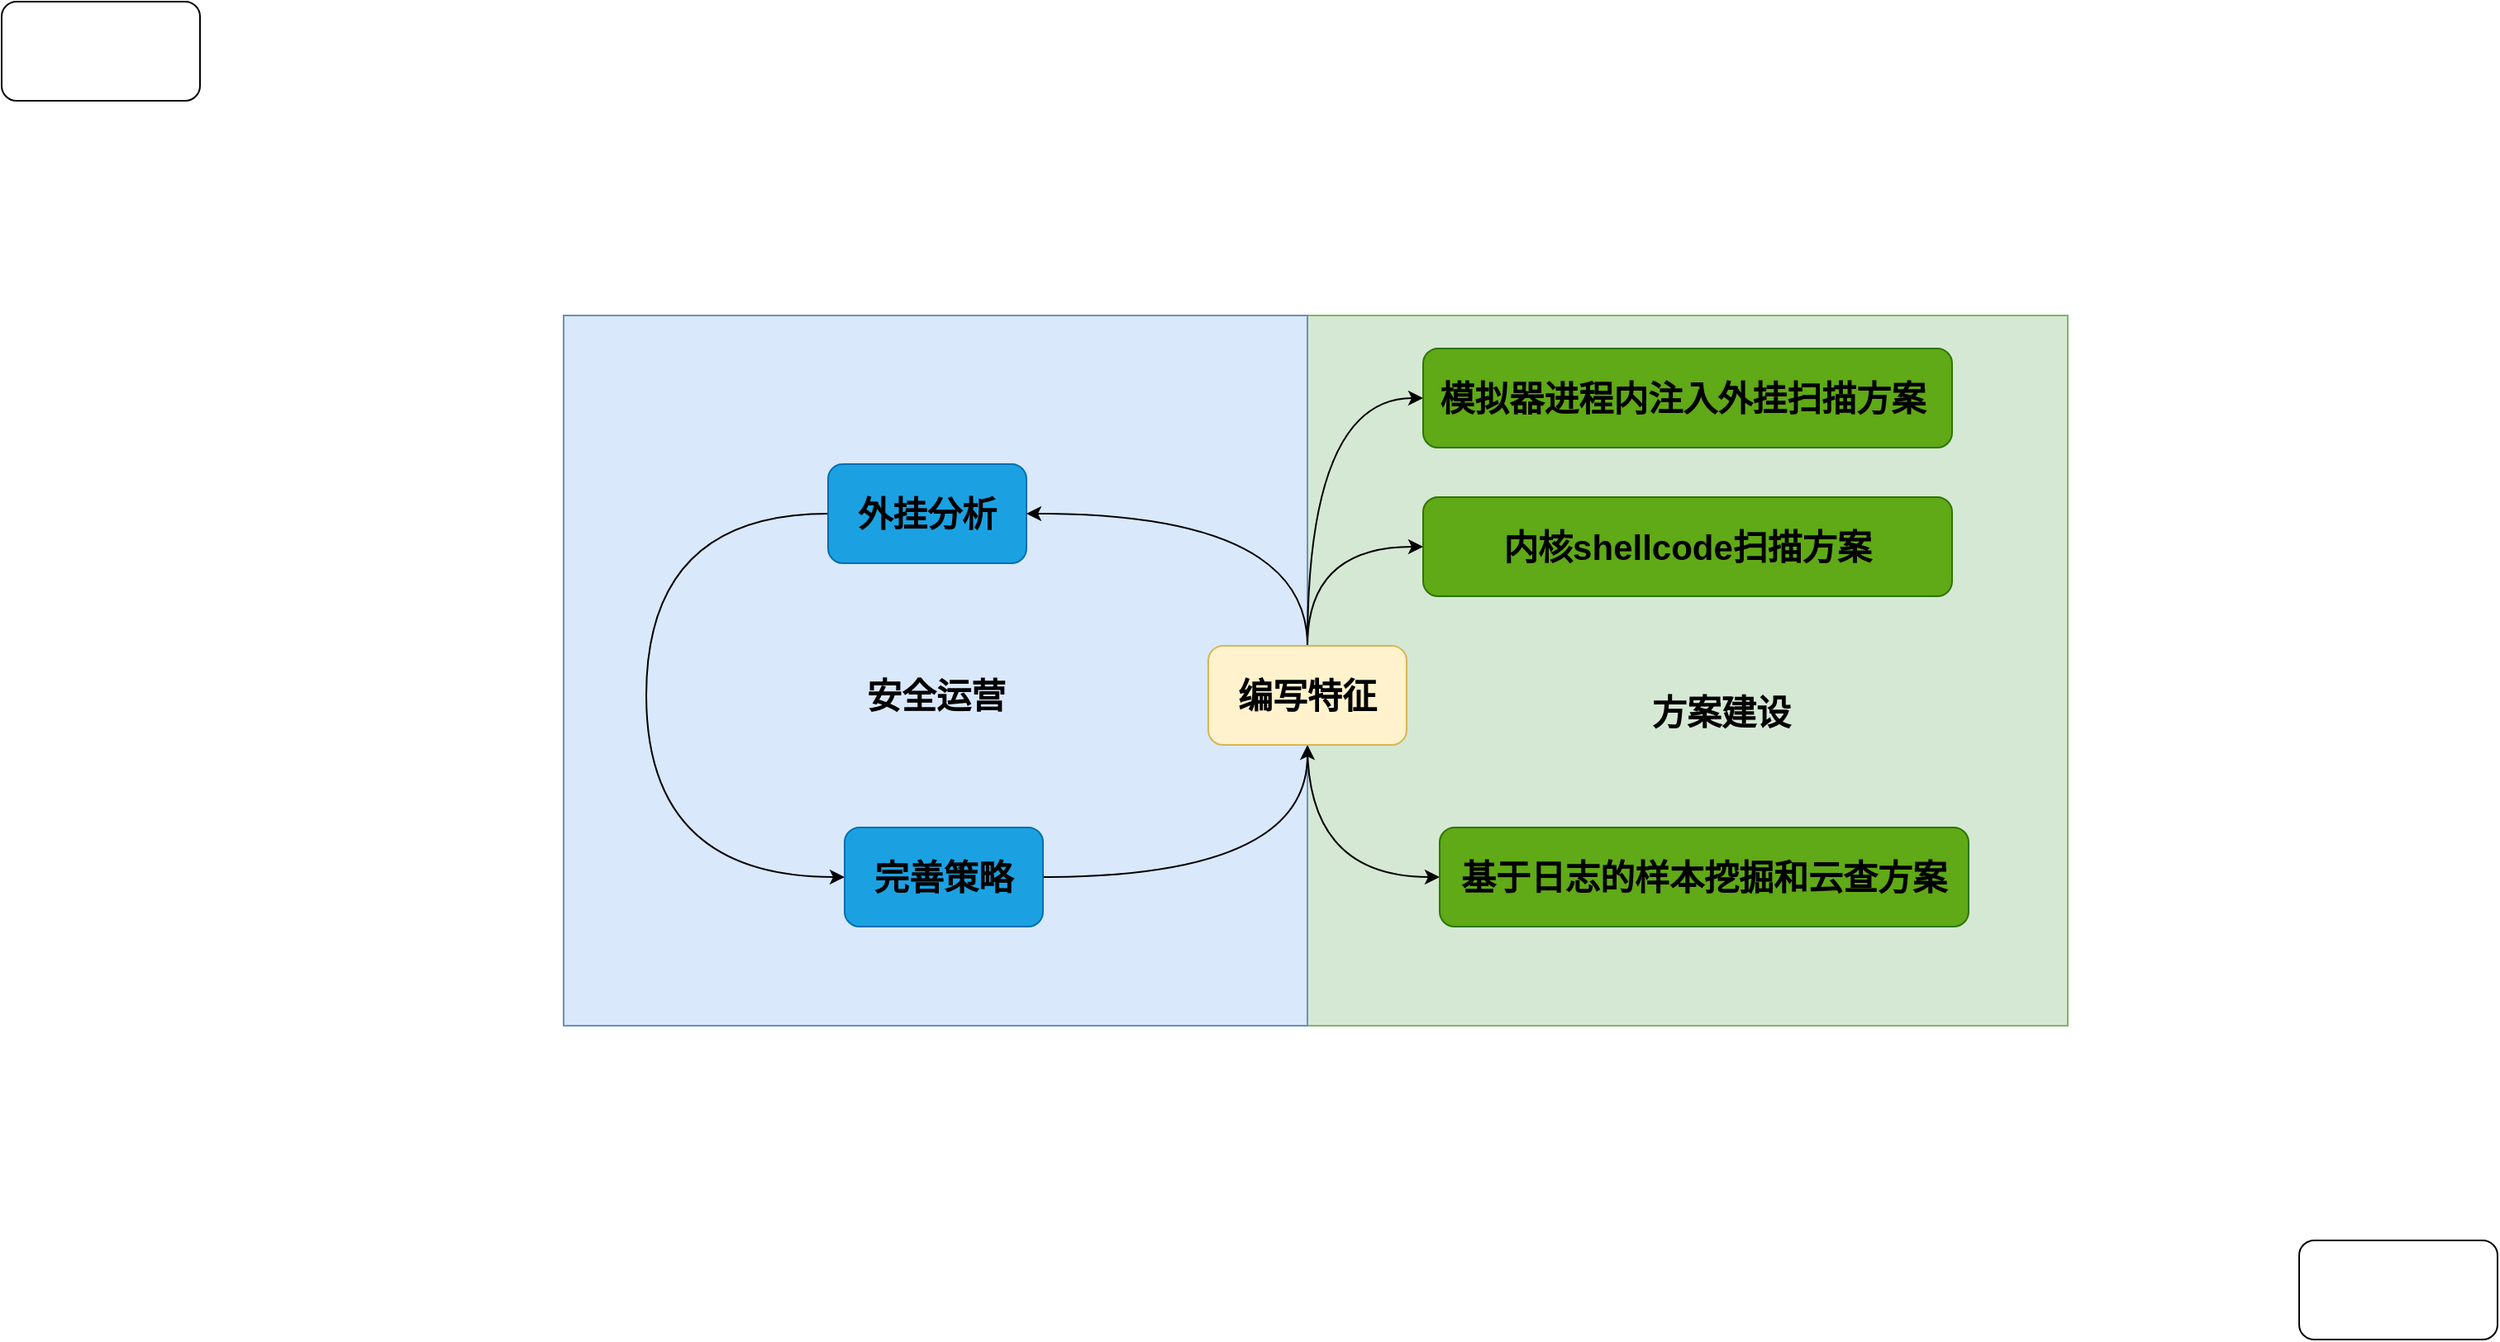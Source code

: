 <mxfile version="27.2.0">
  <diagram name="第 1 页" id="J1sM0HiZ8hq9JdJ6PQc5">
    <mxGraphModel dx="2798" dy="1118" grid="1" gridSize="10" guides="1" tooltips="1" connect="1" arrows="1" fold="1" page="1" pageScale="1" pageWidth="827" pageHeight="1169" math="0" shadow="0">
      <root>
        <mxCell id="0" />
        <mxCell id="1" parent="0" />
        <mxCell id="DNd9FFHzy0yA6z4T41ld-24" value="" style="rounded=0;whiteSpace=wrap;html=1;fillColor=#d5e8d4;strokeColor=#82b366;fontStyle=1;fontColor=default;" vertex="1" parent="1">
          <mxGeometry x="660" y="590" width="460" height="430" as="geometry" />
        </mxCell>
        <mxCell id="DNd9FFHzy0yA6z4T41ld-23" value="" style="rounded=0;whiteSpace=wrap;html=1;fillColor=#dae8fc;strokeColor=#6c8ebf;fontStyle=1;fontColor=default;" vertex="1" parent="1">
          <mxGeometry x="210" y="590" width="450" height="430" as="geometry" />
        </mxCell>
        <mxCell id="DNd9FFHzy0yA6z4T41ld-14" style="edgeStyle=orthogonalEdgeStyle;rounded=0;orthogonalLoop=1;jettySize=auto;html=1;exitX=0;exitY=0.5;exitDx=0;exitDy=0;entryX=0;entryY=0.5;entryDx=0;entryDy=0;curved=1;fontStyle=1;fontColor=default;" edge="1" parent="1" source="DNd9FFHzy0yA6z4T41ld-2" target="DNd9FFHzy0yA6z4T41ld-3">
          <mxGeometry relative="1" as="geometry">
            <Array as="points">
              <mxPoint x="260" y="710" />
              <mxPoint x="260" y="930" />
            </Array>
          </mxGeometry>
        </mxCell>
        <mxCell id="DNd9FFHzy0yA6z4T41ld-2" value="&lt;font style=&quot;font-size: 21px;&quot;&gt;外挂分析&lt;/font&gt;" style="rounded=1;whiteSpace=wrap;html=1;fillColor=#1ba1e2;fontColor=default;strokeColor=#006EAF;fontStyle=1" vertex="1" parent="1">
          <mxGeometry x="370" y="680" width="120" height="60" as="geometry" />
        </mxCell>
        <mxCell id="DNd9FFHzy0yA6z4T41ld-15" style="edgeStyle=orthogonalEdgeStyle;rounded=0;orthogonalLoop=1;jettySize=auto;html=1;exitX=1;exitY=0.5;exitDx=0;exitDy=0;entryX=0.5;entryY=1;entryDx=0;entryDy=0;curved=1;fontStyle=1;fontColor=default;" edge="1" parent="1" source="DNd9FFHzy0yA6z4T41ld-3" target="DNd9FFHzy0yA6z4T41ld-6">
          <mxGeometry relative="1" as="geometry" />
        </mxCell>
        <mxCell id="DNd9FFHzy0yA6z4T41ld-3" value="&lt;font style=&quot;font-size: 21px;&quot;&gt;完善策略&lt;/font&gt;" style="rounded=1;whiteSpace=wrap;html=1;fillColor=#1ba1e2;fontColor=default;strokeColor=#006EAF;fontStyle=1" vertex="1" parent="1">
          <mxGeometry x="380" y="900" width="120" height="60" as="geometry" />
        </mxCell>
        <mxCell id="DNd9FFHzy0yA6z4T41ld-16" style="edgeStyle=orthogonalEdgeStyle;rounded=0;orthogonalLoop=1;jettySize=auto;html=1;exitX=0.5;exitY=0;exitDx=0;exitDy=0;entryX=1;entryY=0.5;entryDx=0;entryDy=0;curved=1;fontStyle=1;fontColor=default;" edge="1" parent="1" source="DNd9FFHzy0yA6z4T41ld-6" target="DNd9FFHzy0yA6z4T41ld-2">
          <mxGeometry relative="1" as="geometry" />
        </mxCell>
        <mxCell id="DNd9FFHzy0yA6z4T41ld-19" style="edgeStyle=orthogonalEdgeStyle;rounded=0;orthogonalLoop=1;jettySize=auto;html=1;exitX=0.5;exitY=0;exitDx=0;exitDy=0;entryX=0;entryY=0.5;entryDx=0;entryDy=0;curved=1;fontStyle=1;fontColor=default;" edge="1" parent="1" source="DNd9FFHzy0yA6z4T41ld-6" target="DNd9FFHzy0yA6z4T41ld-8">
          <mxGeometry relative="1" as="geometry" />
        </mxCell>
        <mxCell id="DNd9FFHzy0yA6z4T41ld-20" style="edgeStyle=orthogonalEdgeStyle;rounded=0;orthogonalLoop=1;jettySize=auto;html=1;exitX=0.5;exitY=0;exitDx=0;exitDy=0;entryX=0;entryY=0.5;entryDx=0;entryDy=0;curved=1;fontStyle=1;fontColor=default;" edge="1" parent="1" source="DNd9FFHzy0yA6z4T41ld-6" target="DNd9FFHzy0yA6z4T41ld-9">
          <mxGeometry relative="1" as="geometry" />
        </mxCell>
        <mxCell id="DNd9FFHzy0yA6z4T41ld-21" style="edgeStyle=orthogonalEdgeStyle;rounded=0;orthogonalLoop=1;jettySize=auto;html=1;exitX=0.5;exitY=1;exitDx=0;exitDy=0;entryX=0;entryY=0.5;entryDx=0;entryDy=0;curved=1;fontStyle=1;fontColor=default;" edge="1" parent="1" source="DNd9FFHzy0yA6z4T41ld-6" target="DNd9FFHzy0yA6z4T41ld-10">
          <mxGeometry relative="1" as="geometry" />
        </mxCell>
        <mxCell id="DNd9FFHzy0yA6z4T41ld-6" value="&lt;span style=&quot;font-size: 21px;&quot;&gt;编写特征&lt;/span&gt;" style="rounded=1;whiteSpace=wrap;html=1;fillColor=#fff2cc;strokeColor=#d6b656;fontStyle=1;fontColor=default;" vertex="1" parent="1">
          <mxGeometry x="600" y="790" width="120" height="60" as="geometry" />
        </mxCell>
        <mxCell id="DNd9FFHzy0yA6z4T41ld-8" value="&lt;div&gt;&lt;span style=&quot;font-size: 21px;&quot;&gt;模拟器进程内注入外挂扫描方案&amp;nbsp;&lt;/span&gt;&lt;/div&gt;" style="rounded=1;whiteSpace=wrap;html=1;fillColor=#60a917;fontColor=default;strokeColor=#2D7600;fontStyle=1" vertex="1" parent="1">
          <mxGeometry x="730" y="610" width="320" height="60" as="geometry" />
        </mxCell>
        <mxCell id="DNd9FFHzy0yA6z4T41ld-9" value="&lt;div&gt;&lt;div&gt;&lt;span style=&quot;font-size: 21px;&quot;&gt;内核shellcode扫描方案&lt;/span&gt;&lt;/div&gt;&lt;/div&gt;" style="rounded=1;whiteSpace=wrap;html=1;fillColor=#60a917;fontColor=default;strokeColor=#2D7600;fontStyle=1" vertex="1" parent="1">
          <mxGeometry x="730" y="700" width="320" height="60" as="geometry" />
        </mxCell>
        <mxCell id="DNd9FFHzy0yA6z4T41ld-10" value="&lt;div&gt;&lt;span style=&quot;font-size: 21px;&quot;&gt;基于日志的样本挖掘和云查方案&lt;/span&gt;&lt;/div&gt;" style="rounded=1;whiteSpace=wrap;html=1;fillColor=#60a917;fontColor=default;strokeColor=#2D7600;fontStyle=1" vertex="1" parent="1">
          <mxGeometry x="740" y="900" width="320" height="60" as="geometry" />
        </mxCell>
        <mxCell id="DNd9FFHzy0yA6z4T41ld-17" value="&lt;font style=&quot;font-size: 21px;&quot;&gt;安全运营&lt;/font&gt;" style="text;html=1;align=center;verticalAlign=middle;resizable=0;points=[];autosize=1;strokeColor=none;fillColor=none;fontStyle=1;fontColor=default;" vertex="1" parent="1">
          <mxGeometry x="380" y="800" width="110" height="40" as="geometry" />
        </mxCell>
        <mxCell id="DNd9FFHzy0yA6z4T41ld-18" value="&lt;font style=&quot;font-size: 21px;&quot;&gt;方案建设&lt;/font&gt;" style="text;html=1;align=center;verticalAlign=middle;resizable=0;points=[];autosize=1;strokeColor=none;fillColor=none;fontStyle=1;fontColor=default;" vertex="1" parent="1">
          <mxGeometry x="855" y="810" width="110" height="40" as="geometry" />
        </mxCell>
        <mxCell id="DNd9FFHzy0yA6z4T41ld-25" value="" style="rounded=1;whiteSpace=wrap;html=1;" vertex="1" parent="1">
          <mxGeometry x="-130" y="400" width="120" height="60" as="geometry" />
        </mxCell>
        <mxCell id="DNd9FFHzy0yA6z4T41ld-26" value="" style="rounded=1;whiteSpace=wrap;html=1;" vertex="1" parent="1">
          <mxGeometry x="1260" y="1150" width="120" height="60" as="geometry" />
        </mxCell>
      </root>
    </mxGraphModel>
  </diagram>
</mxfile>
